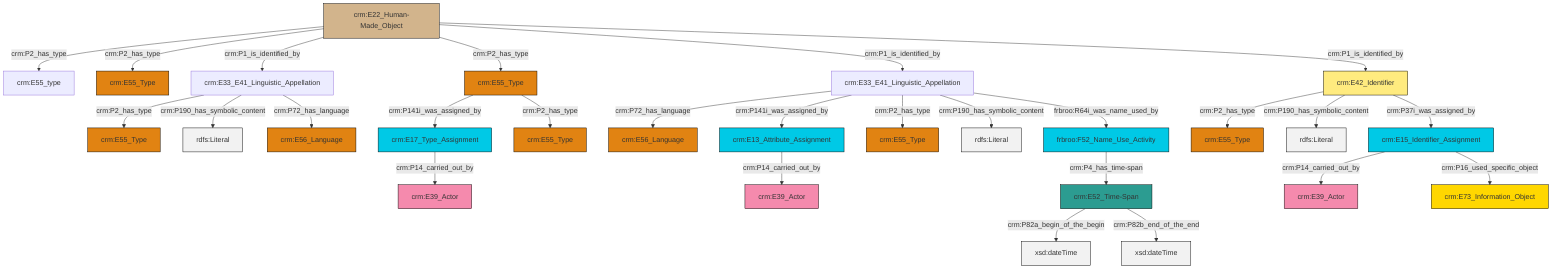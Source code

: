 graph TD
classDef Literal fill:#f2f2f2,stroke:#000000;
classDef CRM_Entity fill:#FFFFFF,stroke:#000000;
classDef Temporal_Entity fill:#00C9E6, stroke:#000000;
classDef Type fill:#E18312, stroke:#000000;
classDef Time-Span fill:#2C9C91, stroke:#000000;
classDef Appellation fill:#FFEB7F, stroke:#000000;
classDef Place fill:#008836, stroke:#000000;
classDef Persistent_Item fill:#B266B2, stroke:#000000;
classDef Conceptual_Object fill:#FFD700, stroke:#000000;
classDef Physical_Thing fill:#D2B48C, stroke:#000000;
classDef Actor fill:#f58aad, stroke:#000000;
classDef PC_Classes fill:#4ce600, stroke:#000000;
classDef Multi fill:#cccccc,stroke:#000000;

12["crm:E15_Identifier_Assignment"]:::Temporal_Entity -->|crm:P14_carried_out_by| 13["crm:E39_Actor"]:::Actor
16["crm:E33_E41_Linguistic_Appellation"]:::Default -->|crm:P2_has_type| 17["crm:E55_Type"]:::Type
6["crm:E55_Type"]:::Type -->|crm:P141i_was_assigned_by| 18["crm:E17_Type_Assignment"]:::Temporal_Entity
12["crm:E15_Identifier_Assignment"]:::Temporal_Entity -->|crm:P16_used_specific_object| 8["crm:E73_Information_Object"]:::Conceptual_Object
18["crm:E17_Type_Assignment"]:::Temporal_Entity -->|crm:P14_carried_out_by| 19["crm:E39_Actor"]:::Actor
21["crm:E33_E41_Linguistic_Appellation"]:::Default -->|crm:P72_has_language| 10["crm:E56_Language"]:::Type
21["crm:E33_E41_Linguistic_Appellation"]:::Default -->|crm:P141i_was_assigned_by| 22["crm:E13_Attribute_Assignment"]:::Temporal_Entity
0["crm:E42_Identifier"]:::Appellation -->|crm:P2_has_type| 23["crm:E55_Type"]:::Type
14["frbroo:F52_Name_Use_Activity"]:::Temporal_Entity -->|crm:P4_has_time-span| 30["crm:E52_Time-Span"]:::Time-Span
2["crm:E22_Human-Made_Object"]:::Physical_Thing -->|crm:P2_has_type| 24["crm:E55_type"]:::Default
21["crm:E33_E41_Linguistic_Appellation"]:::Default -->|crm:P2_has_type| 31["crm:E55_Type"]:::Type
30["crm:E52_Time-Span"]:::Time-Span -->|crm:P82a_begin_of_the_begin| 32[xsd:dateTime]:::Literal
21["crm:E33_E41_Linguistic_Appellation"]:::Default -->|crm:P190_has_symbolic_content| 33[rdfs:Literal]:::Literal
0["crm:E42_Identifier"]:::Appellation -->|crm:P190_has_symbolic_content| 36[rdfs:Literal]:::Literal
0["crm:E42_Identifier"]:::Appellation -->|crm:P37i_was_assigned_by| 12["crm:E15_Identifier_Assignment"]:::Temporal_Entity
2["crm:E22_Human-Made_Object"]:::Physical_Thing -->|crm:P2_has_type| 37["crm:E55_Type"]:::Type
16["crm:E33_E41_Linguistic_Appellation"]:::Default -->|crm:P190_has_symbolic_content| 39[rdfs:Literal]:::Literal
21["crm:E33_E41_Linguistic_Appellation"]:::Default -->|frbroo:R64i_was_name_used_by| 14["frbroo:F52_Name_Use_Activity"]:::Temporal_Entity
2["crm:E22_Human-Made_Object"]:::Physical_Thing -->|crm:P1_is_identified_by| 16["crm:E33_E41_Linguistic_Appellation"]:::Default
30["crm:E52_Time-Span"]:::Time-Span -->|crm:P82b_end_of_the_end| 43[xsd:dateTime]:::Literal
2["crm:E22_Human-Made_Object"]:::Physical_Thing -->|crm:P2_has_type| 6["crm:E55_Type"]:::Type
2["crm:E22_Human-Made_Object"]:::Physical_Thing -->|crm:P1_is_identified_by| 21["crm:E33_E41_Linguistic_Appellation"]:::Default
22["crm:E13_Attribute_Assignment"]:::Temporal_Entity -->|crm:P14_carried_out_by| 26["crm:E39_Actor"]:::Actor
2["crm:E22_Human-Made_Object"]:::Physical_Thing -->|crm:P1_is_identified_by| 0["crm:E42_Identifier"]:::Appellation
6["crm:E55_Type"]:::Type -->|crm:P2_has_type| 4["crm:E55_Type"]:::Type
16["crm:E33_E41_Linguistic_Appellation"]:::Default -->|crm:P72_has_language| 46["crm:E56_Language"]:::Type